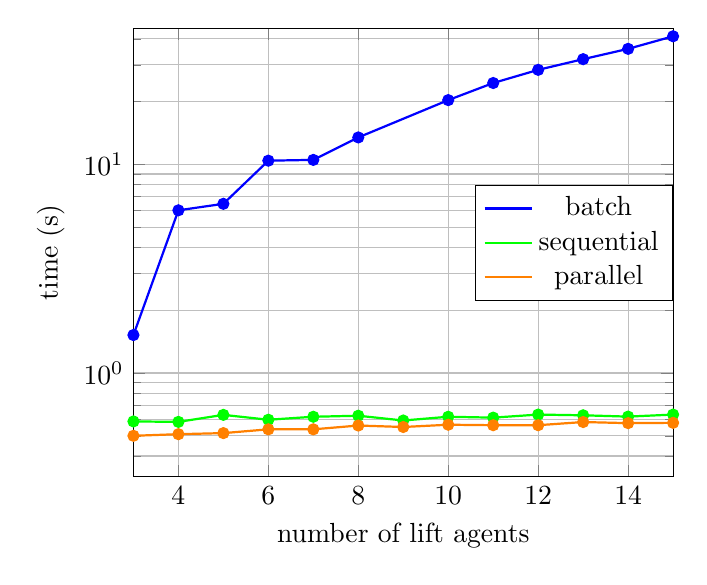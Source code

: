 \begin{tikzpicture}[]
\begin{axis}[legend style = {{at={(1.0,0.65)},anchor=north east}}, ylabel = {time (s)}, xmin = {3.0}, xmax = {15}, axis equal image = {false}, ymax = {45}, ymode = {log}, xlabel = {number of lift agents}, hide axis = {false}, grid=both, ymin = {0.0}]\addplot+ [mark = {}, color=blue, thick]coordinates {
(3.0, 1.521)
(4.0, 6.027)
(5.0, 6.476)
(6.0, 10.426)
(7.0, 10.517)
(8.0, 13.476)
(10.0, 20.349)
(11.0, 24.577)
(12.0, 28.422)
(13.0, 31.979)
(14.0, 35.837)
(15.0, 41.173)
};
\addlegendentry{batch}
\addplot+ [mark = {}, color=green, thick]coordinates {
(3.0, 0.586)
(4.0, 0.583)
(5.0, 0.63)
(6.0, 0.597)
(7.0, 0.617)
(8.0, 0.624)
(9.0, 0.592)
(10.0, 0.617)
(11.0, 0.611)
(12.0, 0.632)
(13.0, 0.627)
(14.0, 0.618)
(15.0, 0.632)
};
\addlegendentry{sequential}
\addplot+ [mark = {}, color=orange, thick]coordinates {
(3.0, 0.5)
(4.0, 0.509)
(5.0, 0.515)
(6.0, 0.537)
(7.0, 0.537)
(8.0, 0.56)
(9.0, 0.551)
(10.0, 0.565)
(11.0, 0.562)
(12.0, 0.562)
(13.0, 0.582)
(14.0, 0.575)
(15.0, 0.577)
};
\addlegendentry{parallel}
\addplot+[scatter, scatter src=explicit symbolic, only marks = {true}, scatter/classes = {{a={mark=*,blue,scale=1.0, mark options={fill=blue}}}}] coordinates {
(3, 1.521) [a]
(4, 6.027) [a]
(5, 6.476) [a]
(6, 10.426) [a]
(7, 10.517) [a]
(8, 13.476) [a]
(10, 20.349) [a]
(11, 24.577) [a]
(12, 28.422) [a]
(13, 31.979) [a]
(14, 35.837) [a]
(15, 41.173) [a]
};
\addplot+[scatter, scatter src=explicit symbolic, only marks = {true}, scatter/classes = {{a={mark=*,green,scale=1.0, mark options={fill=green}}}}] coordinates {
(3, 0.586) [a]
(4, 0.583) [a]
(5, 0.63) [a]
(6, 0.597) [a]
(7, 0.617) [a]
(8, 0.624) [a]
(9, 0.592) [a]
(10, 0.617) [a]
(11, 0.611) [a]
(12, 0.632) [a]
(13, 0.627) [a]
(14, 0.618) [a]
(15, 0.632) [a]
};
\addplot+[scatter, scatter src=explicit symbolic, only marks = {true}, scatter/classes = {{a={mark=*,orange,scale=1.0, mark options={fill=orange}}}}] coordinates {
(3, 0.5) [a]
(4, 0.509) [a]
(5, 0.515) [a]
(6, 0.537) [a]
(7, 0.537) [a]
(8, 0.56) [a]
(9, 0.551) [a]
(10, 0.565) [a]
(11, 0.562) [a]
(12, 0.562) [a]
(13, 0.582) [a]
(14, 0.575) [a]
(15, 0.577) [a]
};
\end{axis}

\end{tikzpicture}
